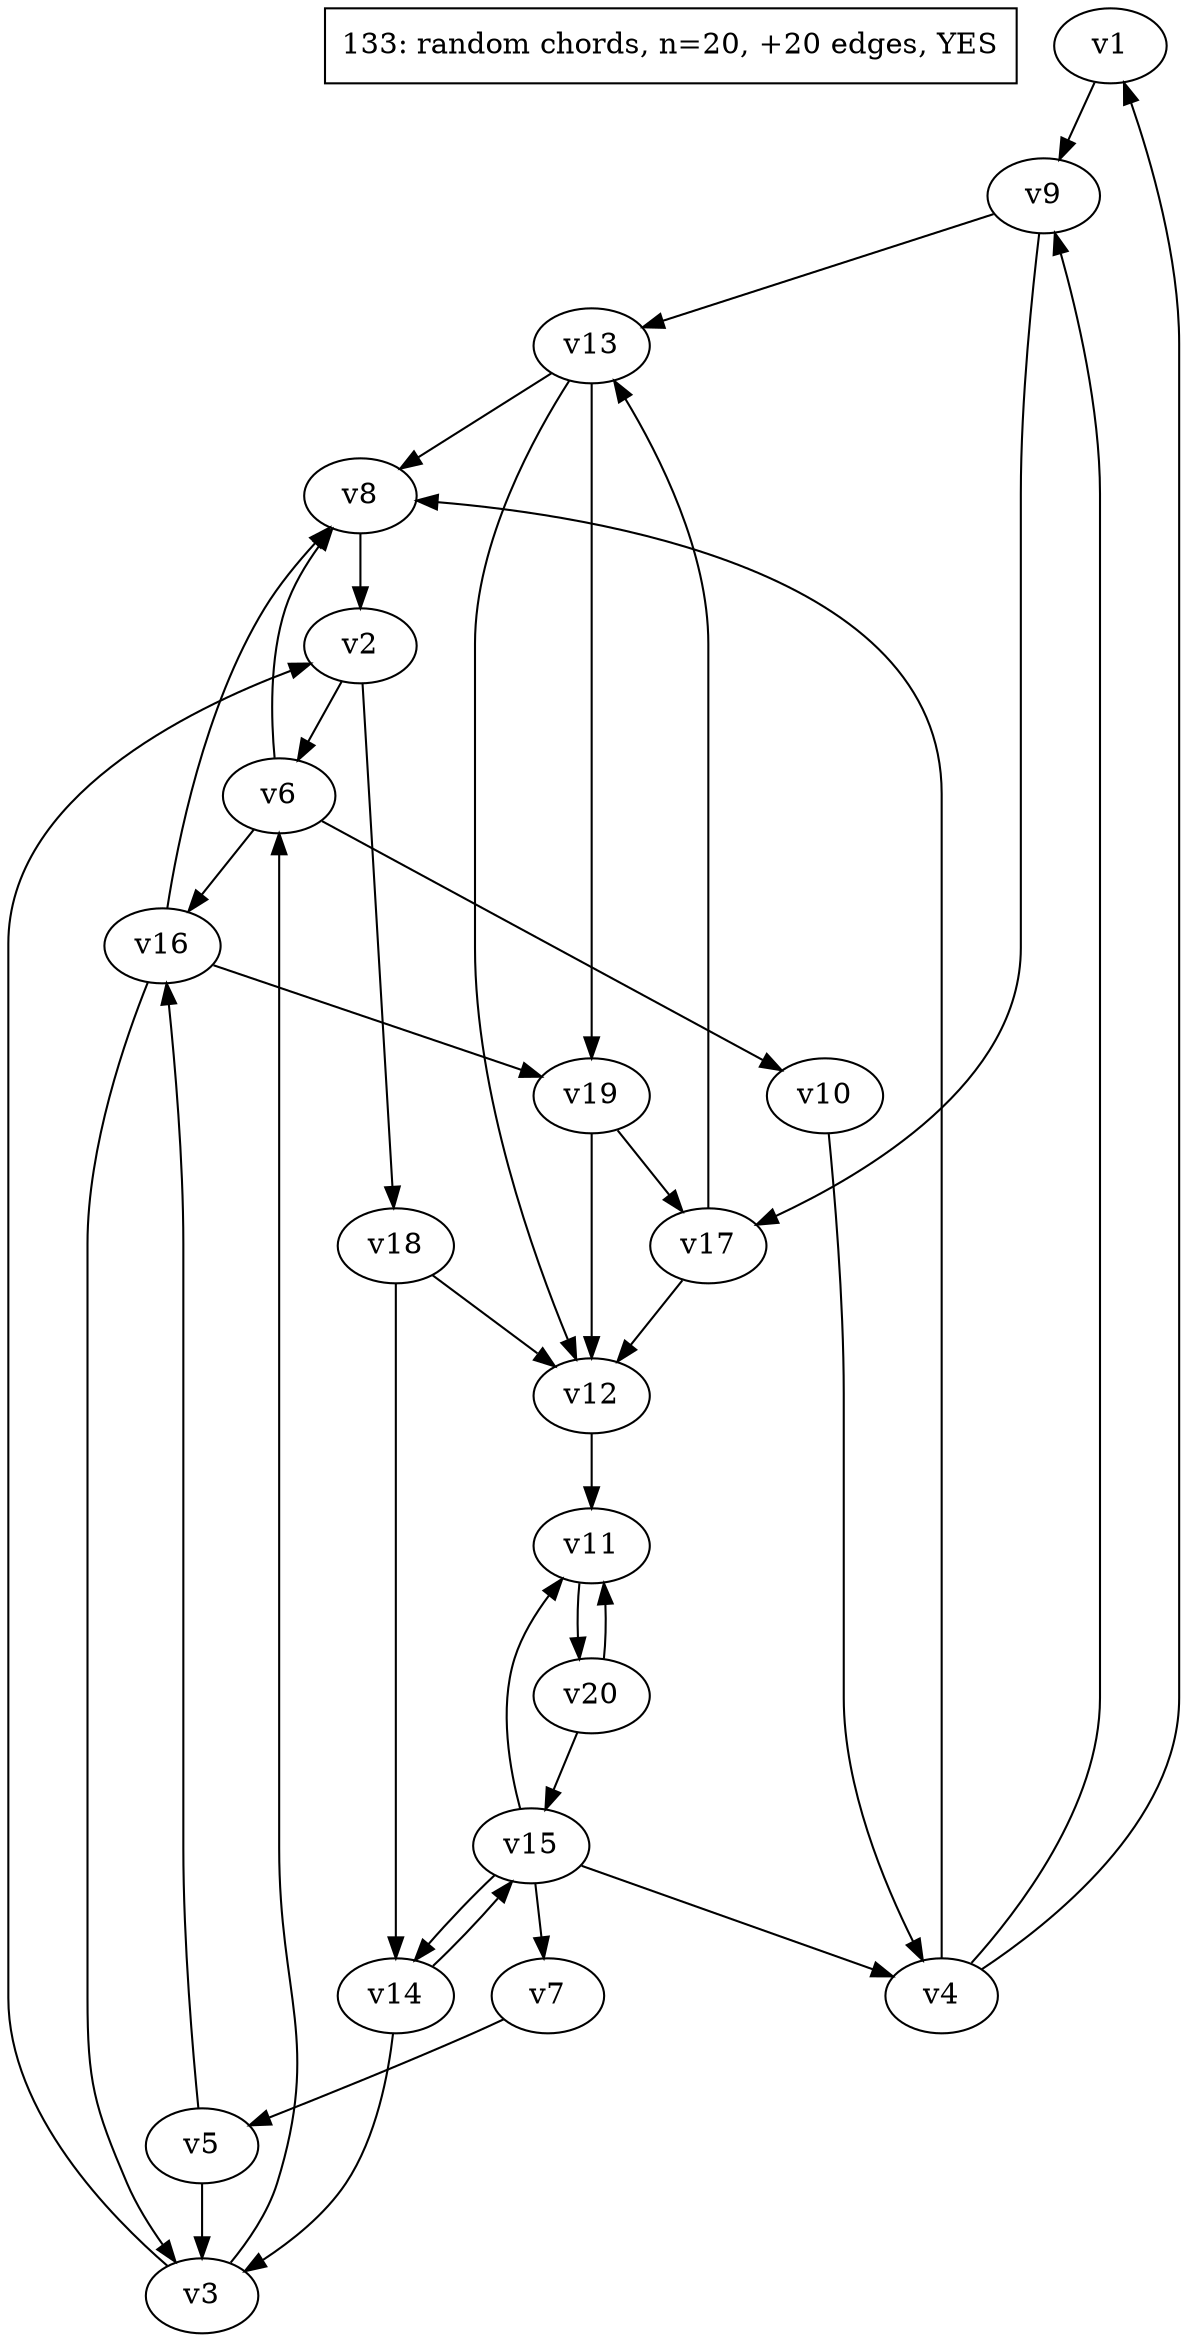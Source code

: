 digraph test133 {
	d[label="133: random chords, n=20, +20 edges, YES" shape=box]
	v1
	v2
	v3
	v4
	v5
	v6
	v7
	v8
	v9
	v10
	v11
	v12
	v13
	v14
	v15
	v16
	v17
	v18
	v19
	v20
	v17 -> v13;
	v14 -> v15;
	v1 -> v9;
	v5 -> v16;
	v2 -> v18;
	v16 -> v3;
	v8 -> v2;
	v20 -> v15;
	v2 -> v6;
	v4 -> v1;
	v6 -> v16;
	v7 -> v5;
	v17 -> v12;
	v6 -> v8;
	v16 -> v8;
	v4 -> v9;
	v13 -> v8;
	v12 -> v11;
	v18 -> v14;
	v9 -> v13;
	v15 -> v4;
	v5 -> v3;
	v10 -> v4;
	v15 -> v7;
	v6 -> v10;
	v15 -> v11;
	v19 -> v12;
	v20 -> v11;
	v3 -> v2;
	v13 -> v19;
	v14 -> v3;
	v11 -> v20;
	v9 -> v17;
	v18 -> v12;
	v19 -> v17;
	v3 -> v6;
	v15 -> v14;
	v13 -> v12;
	v16 -> v19;
	v4 -> v8;
}
